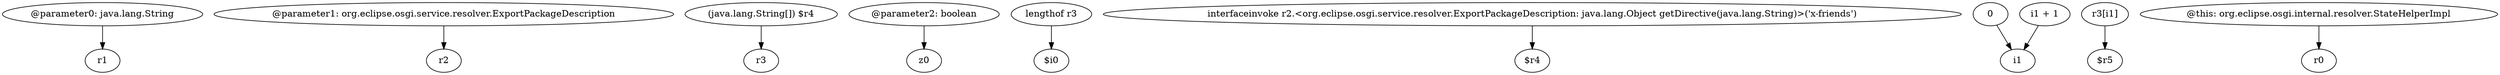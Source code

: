 digraph g {
0[label="@parameter0: java.lang.String"]
1[label="r1"]
0->1[label=""]
2[label="@parameter1: org.eclipse.osgi.service.resolver.ExportPackageDescription"]
3[label="r2"]
2->3[label=""]
4[label="(java.lang.String[]) $r4"]
5[label="r3"]
4->5[label=""]
6[label="@parameter2: boolean"]
7[label="z0"]
6->7[label=""]
8[label="lengthof r3"]
9[label="$i0"]
8->9[label=""]
10[label="interfaceinvoke r2.<org.eclipse.osgi.service.resolver.ExportPackageDescription: java.lang.Object getDirective(java.lang.String)>('x-friends')"]
11[label="$r4"]
10->11[label=""]
12[label="0"]
13[label="i1"]
12->13[label=""]
14[label="i1 + 1"]
14->13[label=""]
15[label="r3[i1]"]
16[label="$r5"]
15->16[label=""]
17[label="@this: org.eclipse.osgi.internal.resolver.StateHelperImpl"]
18[label="r0"]
17->18[label=""]
}